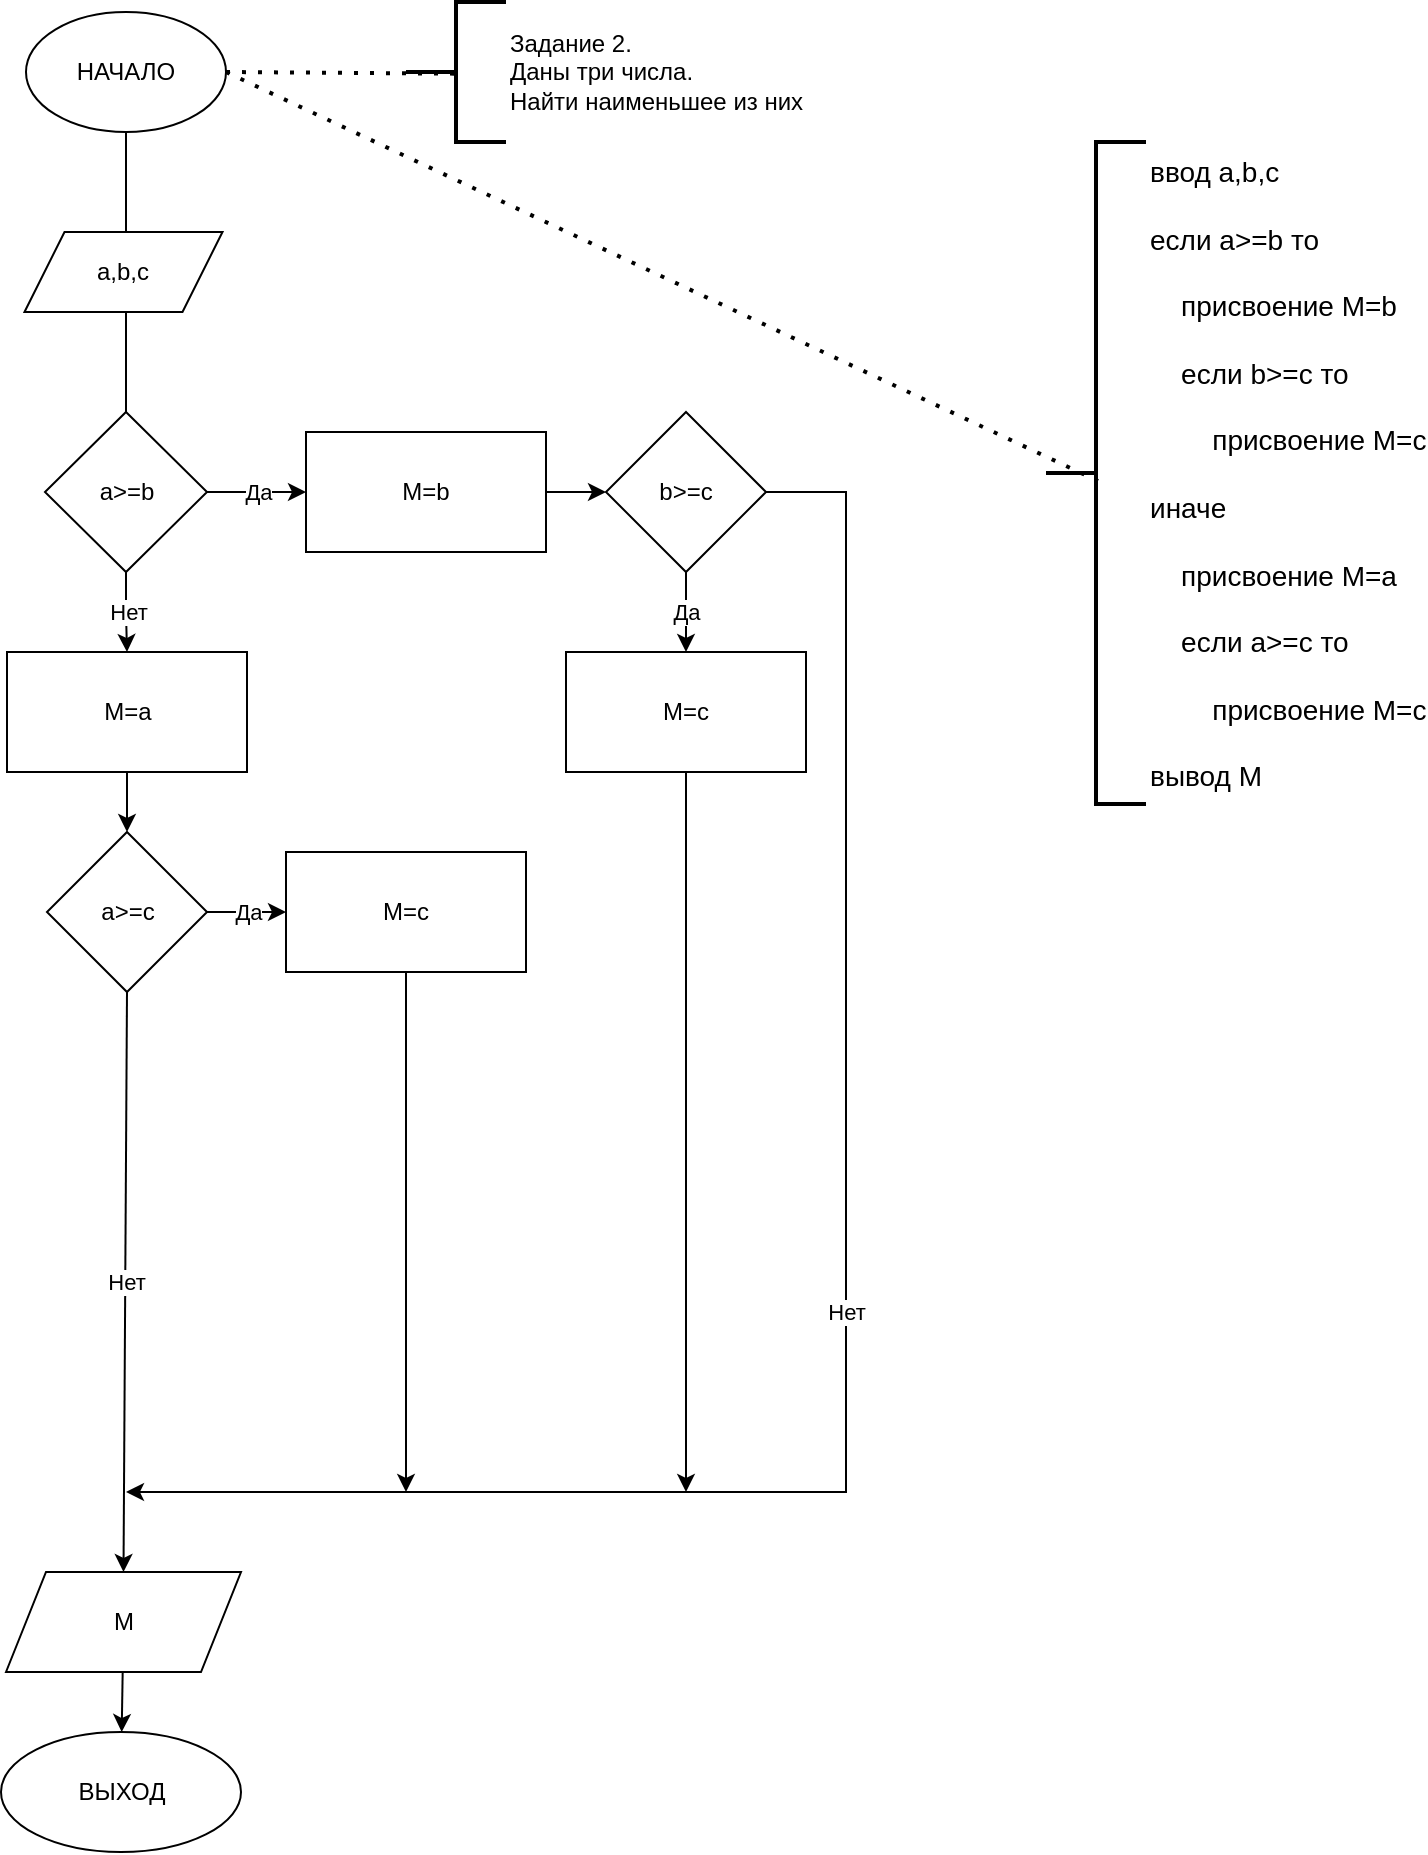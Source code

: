 <mxfile version="17.2.4" type="github">
  <diagram id="VT9AYzvJR50qvAyxNG0X" name="Page-1">
    <mxGraphModel dx="1088" dy="1024" grid="1" gridSize="10" guides="1" tooltips="1" connect="1" arrows="1" fold="1" page="1" pageScale="1" pageWidth="827" pageHeight="1169" math="0" shadow="0">
      <root>
        <mxCell id="0" />
        <mxCell id="1" parent="0" />
        <mxCell id="vxaZ2jB8StWvuo2bONaX-1" value="" style="edgeStyle=none;rounded=0;orthogonalLoop=1;jettySize=auto;html=1;" edge="1" parent="1">
          <mxGeometry relative="1" as="geometry">
            <mxPoint x="400" y="80" as="sourcePoint" />
            <mxPoint x="400" y="250" as="targetPoint" />
          </mxGeometry>
        </mxCell>
        <mxCell id="vxaZ2jB8StWvuo2bONaX-2" value="НАЧАЛО" style="ellipse;whiteSpace=wrap;html=1;" vertex="1" parent="1">
          <mxGeometry x="350" y="20" width="100" height="60" as="geometry" />
        </mxCell>
        <mxCell id="vxaZ2jB8StWvuo2bONaX-3" value="Да" style="edgeStyle=none;rounded=0;orthogonalLoop=1;jettySize=auto;html=1;" edge="1" parent="1" source="vxaZ2jB8StWvuo2bONaX-5" target="vxaZ2jB8StWvuo2bONaX-7">
          <mxGeometry relative="1" as="geometry" />
        </mxCell>
        <mxCell id="vxaZ2jB8StWvuo2bONaX-31" value="Нет" style="edgeStyle=orthogonalEdgeStyle;rounded=0;orthogonalLoop=1;jettySize=auto;html=1;" edge="1" parent="1" source="vxaZ2jB8StWvuo2bONaX-5" target="vxaZ2jB8StWvuo2bONaX-30">
          <mxGeometry relative="1" as="geometry" />
        </mxCell>
        <mxCell id="vxaZ2jB8StWvuo2bONaX-5" value="a&amp;gt;=b" style="rhombus;whiteSpace=wrap;html=1;" vertex="1" parent="1">
          <mxGeometry x="359.5" y="220" width="81" height="80" as="geometry" />
        </mxCell>
        <mxCell id="vxaZ2jB8StWvuo2bONaX-36" value="" style="edgeStyle=orthogonalEdgeStyle;rounded=0;orthogonalLoop=1;jettySize=auto;html=1;" edge="1" parent="1" source="vxaZ2jB8StWvuo2bONaX-7" target="vxaZ2jB8StWvuo2bONaX-35">
          <mxGeometry relative="1" as="geometry" />
        </mxCell>
        <mxCell id="vxaZ2jB8StWvuo2bONaX-7" value="M=b" style="whiteSpace=wrap;html=1;" vertex="1" parent="1">
          <mxGeometry x="490" y="230" width="120" height="60" as="geometry" />
        </mxCell>
        <mxCell id="vxaZ2jB8StWvuo2bONaX-8" value="Да" style="edgeStyle=none;rounded=0;orthogonalLoop=1;jettySize=auto;html=1;exitX=1;exitY=0.5;exitDx=0;exitDy=0;" edge="1" parent="1" source="vxaZ2jB8StWvuo2bONaX-10" target="vxaZ2jB8StWvuo2bONaX-11">
          <mxGeometry relative="1" as="geometry">
            <Array as="points" />
          </mxGeometry>
        </mxCell>
        <mxCell id="vxaZ2jB8StWvuo2bONaX-10" value="a&amp;gt;=c" style="rhombus;whiteSpace=wrap;html=1;" vertex="1" parent="1">
          <mxGeometry x="360.5" y="430" width="80" height="80" as="geometry" />
        </mxCell>
        <mxCell id="vxaZ2jB8StWvuo2bONaX-11" value="M=c" style="whiteSpace=wrap;html=1;" vertex="1" parent="1">
          <mxGeometry x="480" y="440" width="120" height="60" as="geometry" />
        </mxCell>
        <mxCell id="vxaZ2jB8StWvuo2bONaX-16" value="a,b,c" style="shape=parallelogram;perimeter=parallelogramPerimeter;whiteSpace=wrap;html=1;fixedSize=1;" vertex="1" parent="1">
          <mxGeometry x="349.25" y="130" width="99" height="40" as="geometry" />
        </mxCell>
        <mxCell id="vxaZ2jB8StWvuo2bONaX-21" value="" style="edgeStyle=none;rounded=0;orthogonalLoop=1;jettySize=auto;html=1;" edge="1" parent="1" source="vxaZ2jB8StWvuo2bONaX-22" target="vxaZ2jB8StWvuo2bONaX-24">
          <mxGeometry relative="1" as="geometry" />
        </mxCell>
        <mxCell id="vxaZ2jB8StWvuo2bONaX-22" value="M" style="shape=parallelogram;perimeter=parallelogramPerimeter;whiteSpace=wrap;html=1;fixedSize=1;" vertex="1" parent="1">
          <mxGeometry x="340" y="800" width="117.5" height="50" as="geometry" />
        </mxCell>
        <mxCell id="vxaZ2jB8StWvuo2bONaX-23" style="edgeStyle=none;rounded=0;orthogonalLoop=1;jettySize=auto;html=1;exitX=0.5;exitY=1;exitDx=0;exitDy=0;" edge="1" parent="1" source="vxaZ2jB8StWvuo2bONaX-22" target="vxaZ2jB8StWvuo2bONaX-22">
          <mxGeometry relative="1" as="geometry" />
        </mxCell>
        <mxCell id="vxaZ2jB8StWvuo2bONaX-24" value="ВЫХОД" style="ellipse;whiteSpace=wrap;html=1;" vertex="1" parent="1">
          <mxGeometry x="337.5" y="880" width="120" height="60" as="geometry" />
        </mxCell>
        <mxCell id="vxaZ2jB8StWvuo2bONaX-25" value="Задание 2. &lt;br&gt;Даны три числа. &lt;br&gt;Найти наименьшее из них" style="strokeWidth=2;html=1;shape=mxgraph.flowchart.annotation_2;align=left;labelPosition=right;pointerEvents=1;" vertex="1" parent="1">
          <mxGeometry x="540" y="15" width="50" height="70" as="geometry" />
        </mxCell>
        <mxCell id="vxaZ2jB8StWvuo2bONaX-26" value="" style="endArrow=none;dashed=1;html=1;dashPattern=1 3;strokeWidth=2;rounded=0;exitX=1;exitY=0.5;exitDx=0;exitDy=0;entryX=0.52;entryY=0.512;entryDx=0;entryDy=0;entryPerimeter=0;" edge="1" parent="1" source="vxaZ2jB8StWvuo2bONaX-2" target="vxaZ2jB8StWvuo2bONaX-25">
          <mxGeometry width="50" height="50" relative="1" as="geometry">
            <mxPoint x="532.5" y="160" as="sourcePoint" />
            <mxPoint x="582.5" y="110" as="targetPoint" />
          </mxGeometry>
        </mxCell>
        <mxCell id="vxaZ2jB8StWvuo2bONaX-27" value="ввод a,b,c&lt;br&gt;&lt;br&gt;если а&amp;gt;=b то&lt;br&gt;&lt;span&gt;	&lt;/span&gt;&lt;span&gt;	&lt;/span&gt;&lt;br&gt;&lt;span&gt;&lt;/span&gt;&amp;nbsp; &amp;nbsp; присвоение M=b&lt;br&gt;&amp;nbsp; &amp;nbsp;&amp;nbsp;&lt;br&gt;&amp;nbsp; &amp;nbsp; если b&amp;gt;=c то&lt;br&gt;&lt;br&gt;&amp;nbsp; &amp;nbsp; &amp;nbsp; &amp;nbsp; присвоение М=с&lt;br&gt;&lt;br&gt;иначе&amp;nbsp;&lt;br&gt;&lt;br&gt;&amp;nbsp; &amp;nbsp;&amp;nbsp;присвоение M=a&lt;br&gt;&lt;br&gt;&amp;nbsp; &amp;nbsp; если а&amp;gt;=с то&lt;br&gt;&lt;br&gt;&amp;nbsp; &amp;nbsp; &amp;nbsp; &amp;nbsp; присвоение М=с&lt;br&gt;&lt;br&gt;вывод M" style="strokeWidth=2;html=1;shape=mxgraph.flowchart.annotation_2;align=left;labelPosition=right;pointerEvents=1;verticalAlign=top;fontSize=14;spacing=2;spacingBottom=0;spacingLeft=0;spacingTop=0;horizontal=1;" vertex="1" parent="1">
          <mxGeometry x="860" y="85" width="50" height="331" as="geometry" />
        </mxCell>
        <mxCell id="vxaZ2jB8StWvuo2bONaX-28" value="" style="endArrow=none;dashed=1;html=1;dashPattern=1 3;strokeWidth=2;rounded=0;exitX=1;exitY=0.5;exitDx=0;exitDy=0;entryX=0.52;entryY=0.512;entryDx=0;entryDy=0;entryPerimeter=0;" edge="1" parent="1" source="vxaZ2jB8StWvuo2bONaX-2" target="vxaZ2jB8StWvuo2bONaX-27">
          <mxGeometry width="50" height="50" relative="1" as="geometry">
            <mxPoint x="770" y="115" as="sourcePoint" />
            <mxPoint x="902.5" y="175" as="targetPoint" />
          </mxGeometry>
        </mxCell>
        <mxCell id="vxaZ2jB8StWvuo2bONaX-32" value="" style="edgeStyle=orthogonalEdgeStyle;rounded=0;orthogonalLoop=1;jettySize=auto;html=1;" edge="1" parent="1" source="vxaZ2jB8StWvuo2bONaX-30" target="vxaZ2jB8StWvuo2bONaX-10">
          <mxGeometry relative="1" as="geometry" />
        </mxCell>
        <mxCell id="vxaZ2jB8StWvuo2bONaX-30" value="M=a" style="whiteSpace=wrap;html=1;" vertex="1" parent="1">
          <mxGeometry x="340.5" y="340" width="120" height="60" as="geometry" />
        </mxCell>
        <mxCell id="vxaZ2jB8StWvuo2bONaX-38" value="Да" style="edgeStyle=orthogonalEdgeStyle;rounded=0;orthogonalLoop=1;jettySize=auto;html=1;" edge="1" parent="1" source="vxaZ2jB8StWvuo2bONaX-35" target="vxaZ2jB8StWvuo2bONaX-37">
          <mxGeometry relative="1" as="geometry" />
        </mxCell>
        <mxCell id="vxaZ2jB8StWvuo2bONaX-35" value="b&amp;gt;=c" style="rhombus;whiteSpace=wrap;html=1;" vertex="1" parent="1">
          <mxGeometry x="640" y="220" width="80" height="80" as="geometry" />
        </mxCell>
        <mxCell id="vxaZ2jB8StWvuo2bONaX-37" value="M=c" style="whiteSpace=wrap;html=1;" vertex="1" parent="1">
          <mxGeometry x="620" y="340" width="120" height="60" as="geometry" />
        </mxCell>
        <mxCell id="vxaZ2jB8StWvuo2bONaX-39" value="Нет" style="endArrow=classic;html=1;rounded=0;" edge="1" parent="1">
          <mxGeometry width="50" height="50" relative="1" as="geometry">
            <mxPoint x="720" y="260" as="sourcePoint" />
            <mxPoint x="400" y="760" as="targetPoint" />
            <Array as="points">
              <mxPoint x="760" y="260" />
              <mxPoint x="760" y="760" />
            </Array>
          </mxGeometry>
        </mxCell>
        <mxCell id="vxaZ2jB8StWvuo2bONaX-40" value="" style="endArrow=classic;html=1;rounded=0;exitX=0.5;exitY=1;exitDx=0;exitDy=0;" edge="1" parent="1" source="vxaZ2jB8StWvuo2bONaX-37">
          <mxGeometry width="50" height="50" relative="1" as="geometry">
            <mxPoint x="640" y="550" as="sourcePoint" />
            <mxPoint x="680" y="760" as="targetPoint" />
          </mxGeometry>
        </mxCell>
        <mxCell id="vxaZ2jB8StWvuo2bONaX-41" value="Нет" style="endArrow=classic;html=1;rounded=0;exitX=0.5;exitY=1;exitDx=0;exitDy=0;entryX=0.5;entryY=0;entryDx=0;entryDy=0;" edge="1" parent="1" source="vxaZ2jB8StWvuo2bONaX-10" target="vxaZ2jB8StWvuo2bONaX-22">
          <mxGeometry width="50" height="50" relative="1" as="geometry">
            <mxPoint x="640" y="550" as="sourcePoint" />
            <mxPoint x="690" y="500" as="targetPoint" />
          </mxGeometry>
        </mxCell>
        <mxCell id="vxaZ2jB8StWvuo2bONaX-42" value="" style="endArrow=classic;html=1;rounded=0;exitX=0.5;exitY=1;exitDx=0;exitDy=0;" edge="1" parent="1" source="vxaZ2jB8StWvuo2bONaX-11">
          <mxGeometry width="50" height="50" relative="1" as="geometry">
            <mxPoint x="640" y="550" as="sourcePoint" />
            <mxPoint x="540" y="760" as="targetPoint" />
          </mxGeometry>
        </mxCell>
      </root>
    </mxGraphModel>
  </diagram>
</mxfile>
